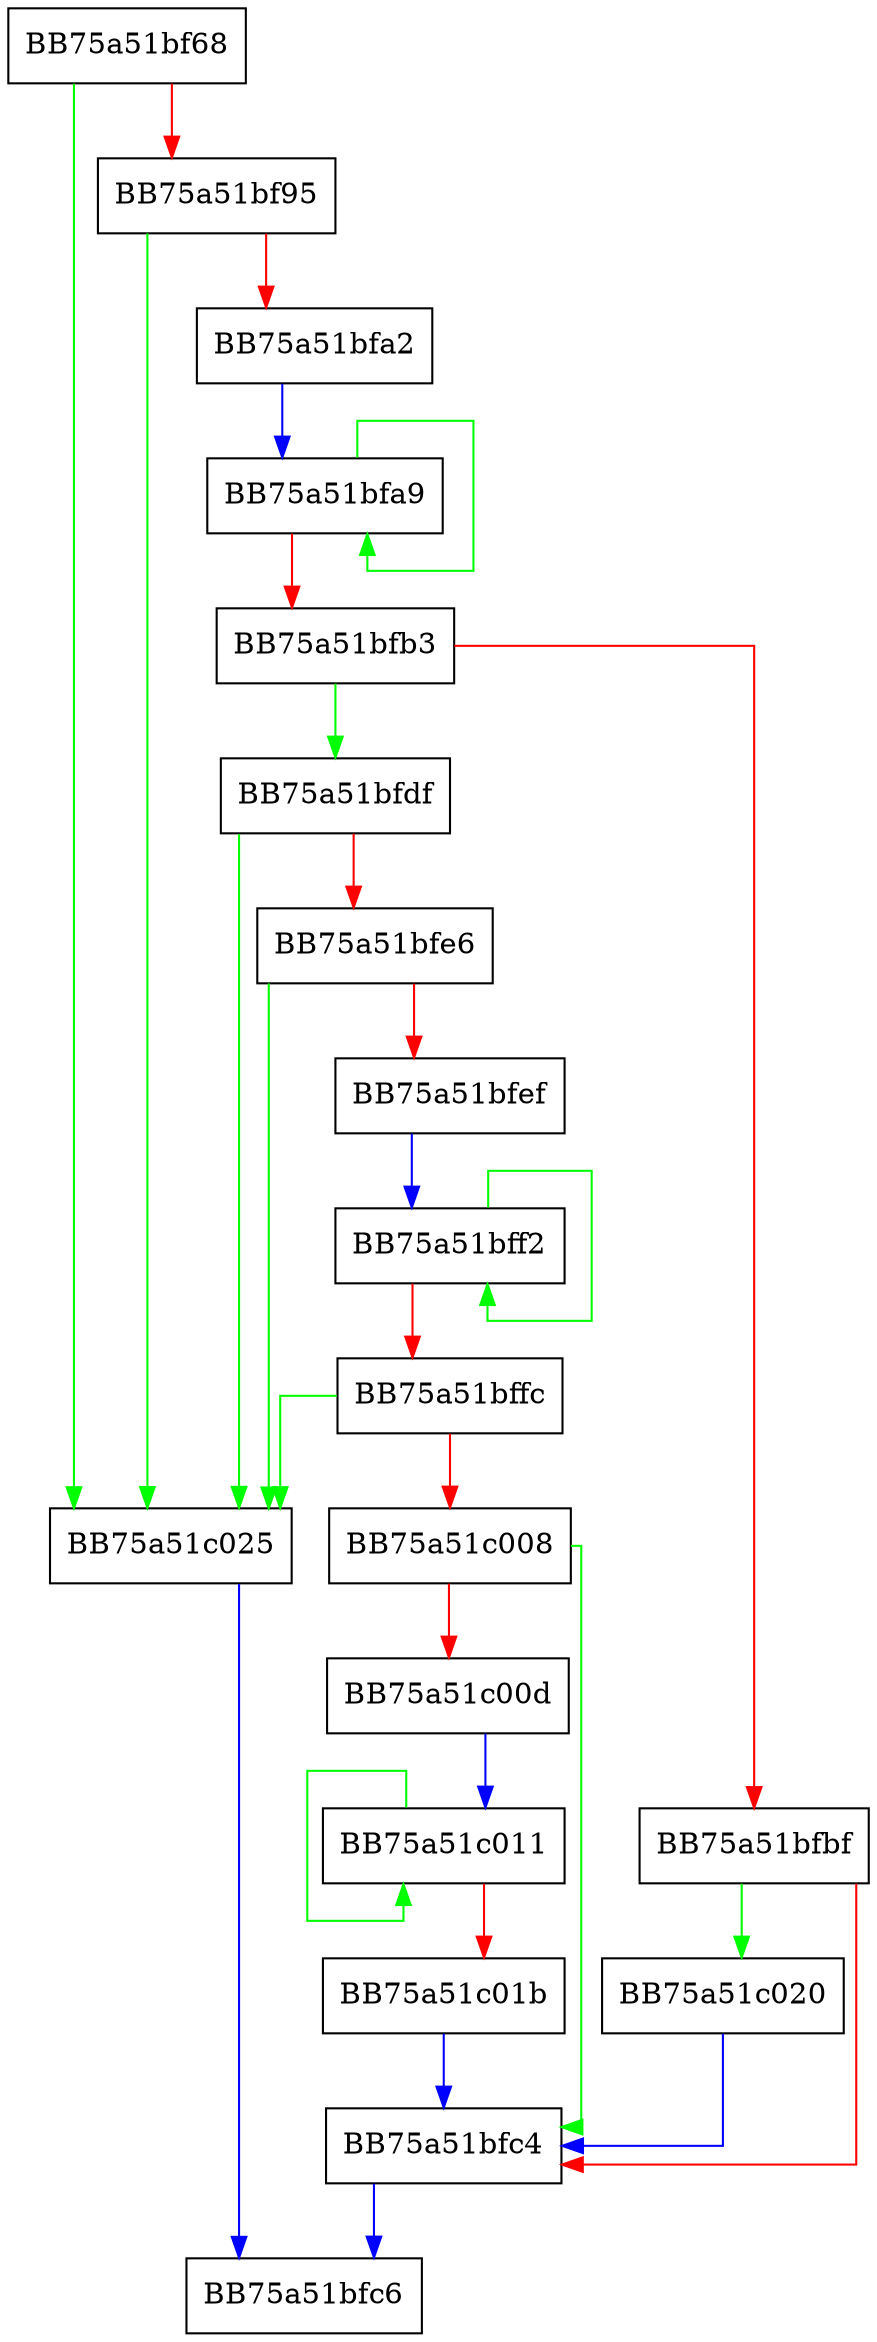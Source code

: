 digraph CompareSID {
  node [shape="box"];
  graph [splines=ortho];
  BB75a51bf68 -> BB75a51c025 [color="green"];
  BB75a51bf68 -> BB75a51bf95 [color="red"];
  BB75a51bf95 -> BB75a51c025 [color="green"];
  BB75a51bf95 -> BB75a51bfa2 [color="red"];
  BB75a51bfa2 -> BB75a51bfa9 [color="blue"];
  BB75a51bfa9 -> BB75a51bfa9 [color="green"];
  BB75a51bfa9 -> BB75a51bfb3 [color="red"];
  BB75a51bfb3 -> BB75a51bfdf [color="green"];
  BB75a51bfb3 -> BB75a51bfbf [color="red"];
  BB75a51bfbf -> BB75a51c020 [color="green"];
  BB75a51bfbf -> BB75a51bfc4 [color="red"];
  BB75a51bfc4 -> BB75a51bfc6 [color="blue"];
  BB75a51bfdf -> BB75a51c025 [color="green"];
  BB75a51bfdf -> BB75a51bfe6 [color="red"];
  BB75a51bfe6 -> BB75a51c025 [color="green"];
  BB75a51bfe6 -> BB75a51bfef [color="red"];
  BB75a51bfef -> BB75a51bff2 [color="blue"];
  BB75a51bff2 -> BB75a51bff2 [color="green"];
  BB75a51bff2 -> BB75a51bffc [color="red"];
  BB75a51bffc -> BB75a51c025 [color="green"];
  BB75a51bffc -> BB75a51c008 [color="red"];
  BB75a51c008 -> BB75a51bfc4 [color="green"];
  BB75a51c008 -> BB75a51c00d [color="red"];
  BB75a51c00d -> BB75a51c011 [color="blue"];
  BB75a51c011 -> BB75a51c011 [color="green"];
  BB75a51c011 -> BB75a51c01b [color="red"];
  BB75a51c01b -> BB75a51bfc4 [color="blue"];
  BB75a51c020 -> BB75a51bfc4 [color="blue"];
  BB75a51c025 -> BB75a51bfc6 [color="blue"];
}